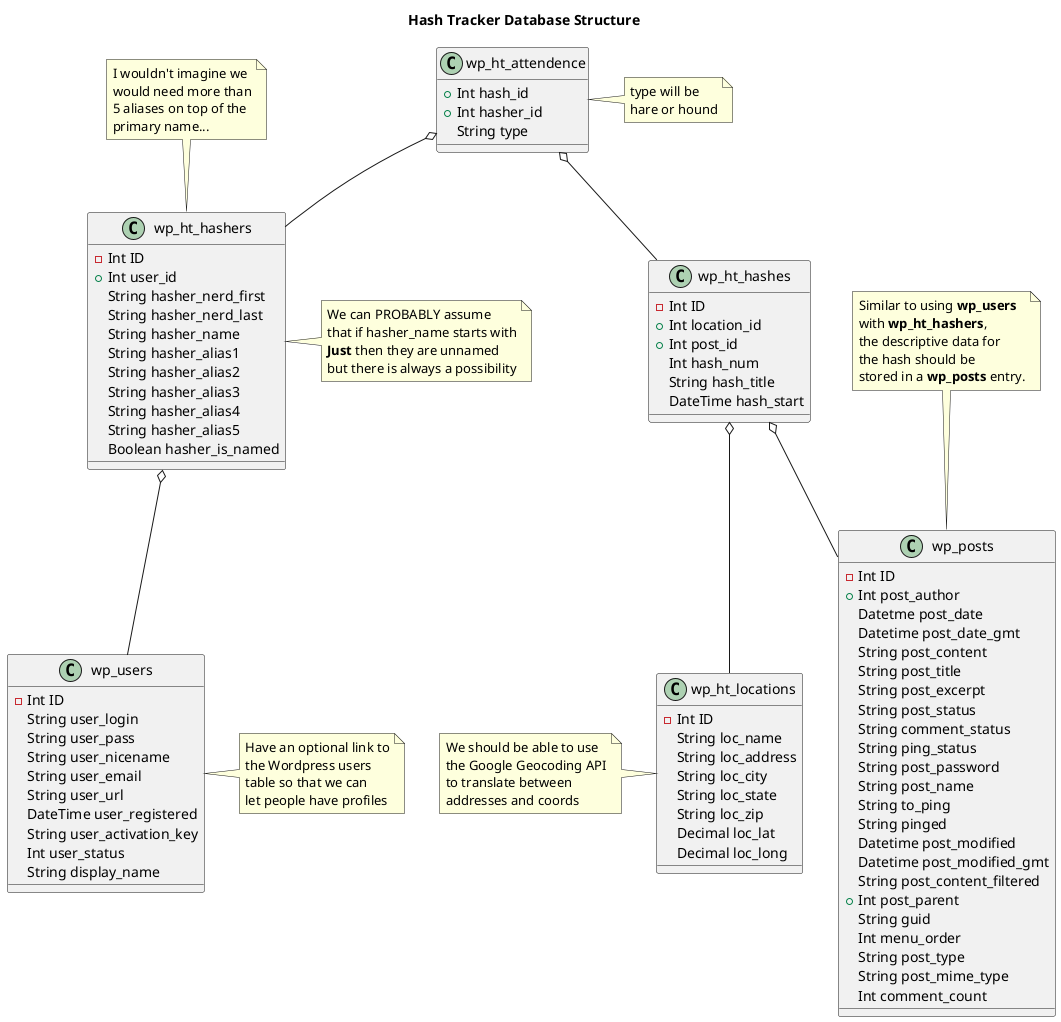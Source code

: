 @startuml

title Hash Tracker Database Structure

wp_ht_hashes o-- wp_ht_locations
wp_ht_hashes o-- wp_posts
wp_ht_hashers o-- wp_users
wp_ht_attendence o-- wp_ht_hashers
wp_ht_attendence o-- wp_ht_hashes
note right of wp_ht_attendence : type will be\nhare or hound
note top of wp_ht_hashers : I wouldn't imagine we\nwould need more than\n5 aliases on top of the\nprimary name...
note right of wp_users : Have an optional link to\nthe Wordpress users\ntable so that we can\nlet people have profiles
note left of wp_ht_locations : We should be able to use\nthe Google Geocoding API\nto translate between\naddresses and coords
note right of wp_ht_hashers : We can PROBABLY assume\nthat if hasher_name starts with\n<b>Just</b> then they are unnamed\nbut there is always a possibility
note top of wp_posts : Similar to using <b>wp_users</b>\nwith <b>wp_ht_hashers</b>,\nthe descriptive data for\nthe hash should be\nstored in a <b>wp_posts</b> entry.
class wp_ht_hashes {
    -Int ID
    +Int location_id
    +Int post_id
    Int hash_num
    String hash_title
    DateTime hash_start
}

class wp_posts {
    -Int ID
    +Int post_author
    Datetme post_date
    Datetime post_date_gmt
    String post_content
    String post_title
    String post_excerpt
    String post_status
    String comment_status
    String ping_status
    String post_password
    String post_name
    String to_ping
    String pinged
    Datetime post_modified
    Datetime post_modified_gmt
    String post_content_filtered
    +Int post_parent
    String guid
    Int menu_order
    String post_type
    String post_mime_type
    Int comment_count
}


class wp_ht_locations {
    -Int ID
    String loc_name
    String loc_address
    String loc_city
    String loc_state
    String loc_zip
    Decimal loc_lat
    Decimal loc_long
}

class wp_ht_hashers {
    -Int ID
    +Int user_id
    String hasher_nerd_first
    String hasher_nerd_last
    String hasher_name
    String hasher_alias1
    String hasher_alias2
    String hasher_alias3
    String hasher_alias4
    String hasher_alias5
    Boolean hasher_is_named
}

class wp_users {
    -Int ID
    String user_login
    String user_pass
    String user_nicename
    String user_email
    String user_url
    DateTime user_registered
    String user_activation_key
    Int user_status
    String display_name
}

class wp_ht_attendence {
    +Int hash_id
    +Int hasher_id
    String type
}

@enduml
